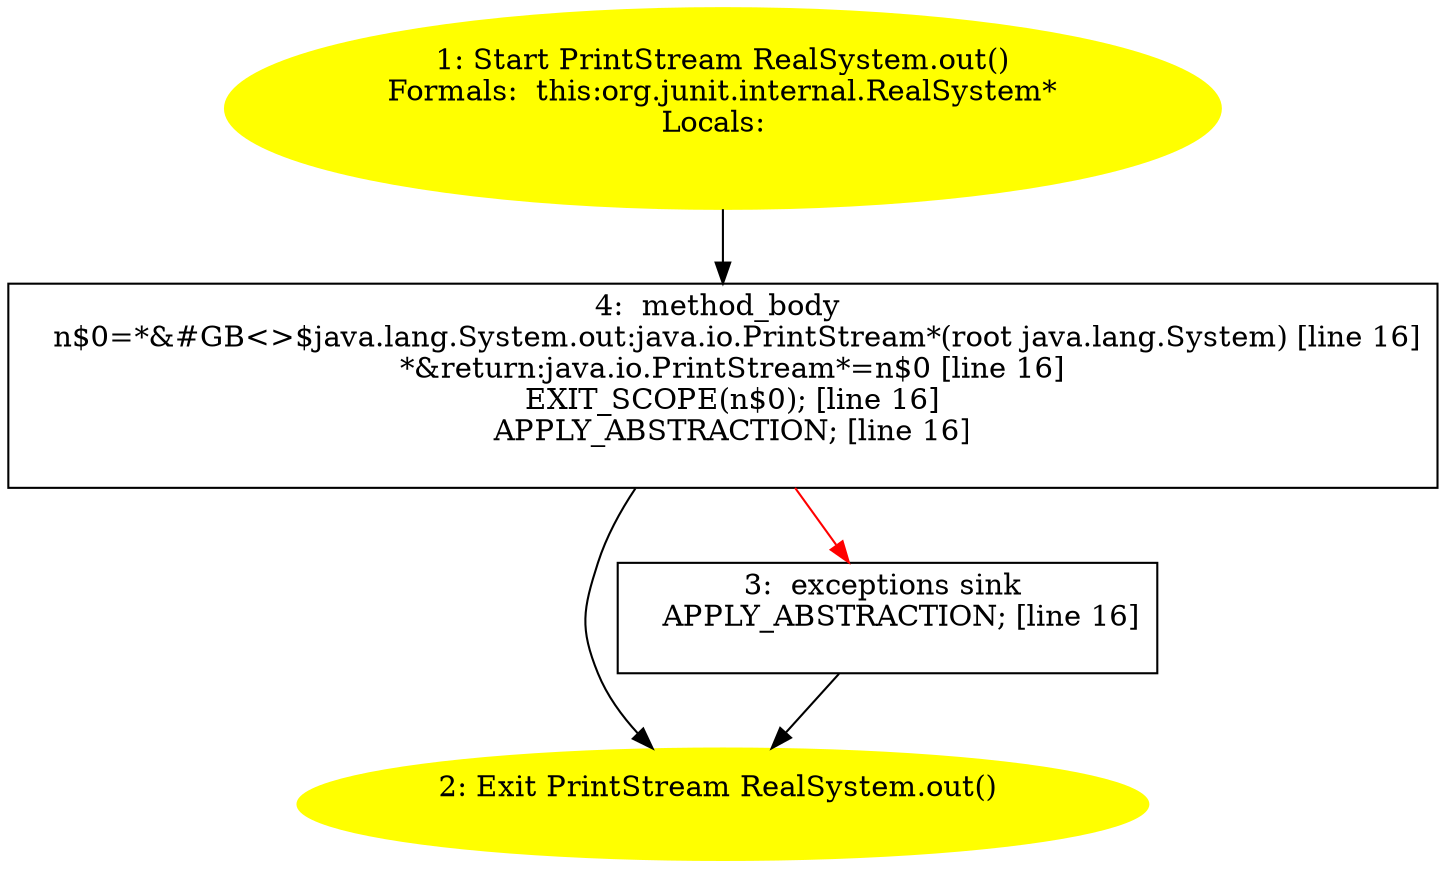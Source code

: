/* @generated */
digraph cfg {
"org.junit.internal.RealSystem.out():java.io.PrintStream.2b25c37ad1afbb8a61c096f1d8345f9a_1" [label="1: Start PrintStream RealSystem.out()\nFormals:  this:org.junit.internal.RealSystem*\nLocals:  \n  " color=yellow style=filled]
	

	 "org.junit.internal.RealSystem.out():java.io.PrintStream.2b25c37ad1afbb8a61c096f1d8345f9a_1" -> "org.junit.internal.RealSystem.out():java.io.PrintStream.2b25c37ad1afbb8a61c096f1d8345f9a_4" ;
"org.junit.internal.RealSystem.out():java.io.PrintStream.2b25c37ad1afbb8a61c096f1d8345f9a_2" [label="2: Exit PrintStream RealSystem.out() \n  " color=yellow style=filled]
	

"org.junit.internal.RealSystem.out():java.io.PrintStream.2b25c37ad1afbb8a61c096f1d8345f9a_3" [label="3:  exceptions sink \n   APPLY_ABSTRACTION; [line 16]\n " shape="box"]
	

	 "org.junit.internal.RealSystem.out():java.io.PrintStream.2b25c37ad1afbb8a61c096f1d8345f9a_3" -> "org.junit.internal.RealSystem.out():java.io.PrintStream.2b25c37ad1afbb8a61c096f1d8345f9a_2" ;
"org.junit.internal.RealSystem.out():java.io.PrintStream.2b25c37ad1afbb8a61c096f1d8345f9a_4" [label="4:  method_body \n   n$0=*&#GB<>$java.lang.System.out:java.io.PrintStream*(root java.lang.System) [line 16]\n  *&return:java.io.PrintStream*=n$0 [line 16]\n  EXIT_SCOPE(n$0); [line 16]\n  APPLY_ABSTRACTION; [line 16]\n " shape="box"]
	

	 "org.junit.internal.RealSystem.out():java.io.PrintStream.2b25c37ad1afbb8a61c096f1d8345f9a_4" -> "org.junit.internal.RealSystem.out():java.io.PrintStream.2b25c37ad1afbb8a61c096f1d8345f9a_2" ;
	 "org.junit.internal.RealSystem.out():java.io.PrintStream.2b25c37ad1afbb8a61c096f1d8345f9a_4" -> "org.junit.internal.RealSystem.out():java.io.PrintStream.2b25c37ad1afbb8a61c096f1d8345f9a_3" [color="red" ];
}
